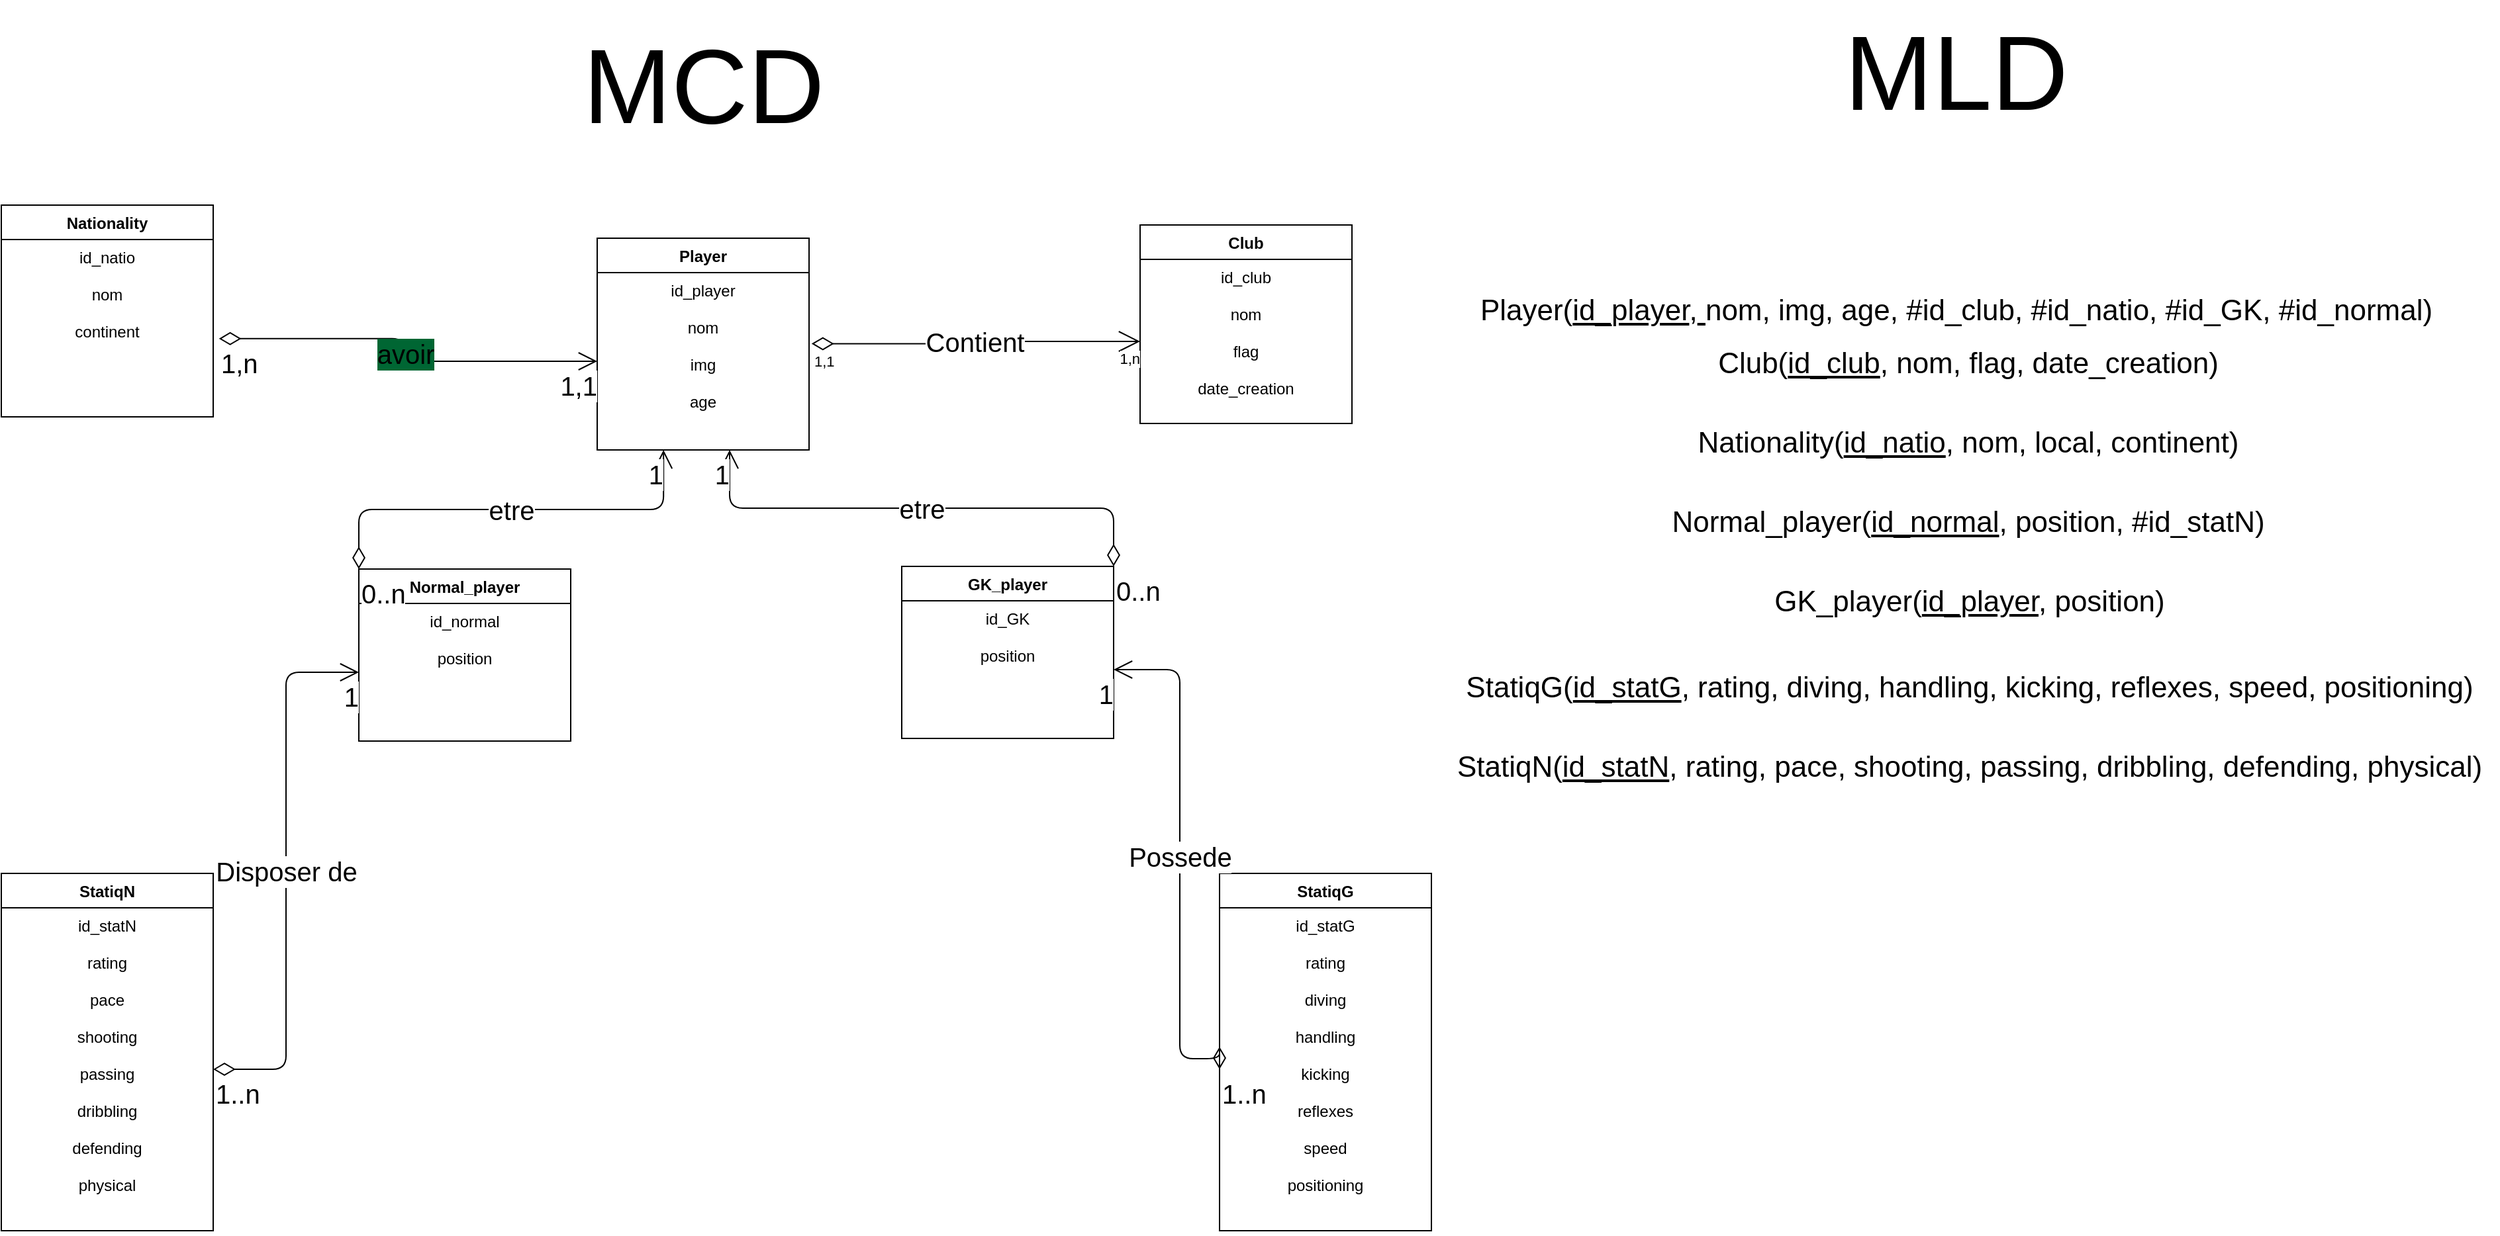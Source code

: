 <mxfile>
    <diagram id="H0yQGbf4NaJOVAjafRQB" name="Page-1">
        <mxGraphModel dx="1244" dy="1551" grid="1" gridSize="10" guides="1" tooltips="1" connect="1" arrows="1" fold="1" page="0" pageScale="1" pageWidth="850" pageHeight="1100" math="0" shadow="0">
            <root>
                <mxCell id="0"/>
                <mxCell id="1" parent="0"/>
                <mxCell id="19" value="Player" style="swimlane;fontStyle=1;align=center;verticalAlign=top;childLayout=stackLayout;horizontal=1;startSize=26;horizontalStack=0;resizeParent=1;resizeParentMax=0;resizeLast=0;collapsible=1;marginBottom=0;" parent="1" vertex="1">
                    <mxGeometry x="530" y="-400" width="160" height="160" as="geometry">
                        <mxRectangle x="400" y="-120" width="70" height="30" as="alternateBounds"/>
                    </mxGeometry>
                </mxCell>
                <mxCell id="29" value="id_player&#10;&#10;nom&#10;&#10;img&#10;&#10;age&#10;&#10;&#10;" style="text;strokeColor=none;fillColor=none;align=center;verticalAlign=top;spacingLeft=4;spacingRight=4;overflow=hidden;rotatable=0;points=[[0,0.5],[1,0.5]];portConstraint=eastwest;fontFamily=Helvetica;" parent="19" vertex="1">
                    <mxGeometry y="26" width="160" height="134" as="geometry"/>
                </mxCell>
                <mxCell id="27" value="Nationality" style="swimlane;fontStyle=1;align=center;verticalAlign=top;childLayout=stackLayout;horizontal=1;startSize=26;horizontalStack=0;resizeParent=1;resizeParentMax=0;resizeLast=0;collapsible=1;marginBottom=0;" parent="1" vertex="1">
                    <mxGeometry x="80" y="-425" width="160" height="160" as="geometry"/>
                </mxCell>
                <mxCell id="28" value="id_natio&#10;&#10;nom&#10;&#10;continent&#10;&#10;&#10;" style="text;strokeColor=none;fillColor=none;align=center;verticalAlign=top;spacingLeft=4;spacingRight=4;overflow=hidden;rotatable=0;points=[[0,0.5],[1,0.5]];portConstraint=eastwest;" parent="27" vertex="1">
                    <mxGeometry y="26" width="160" height="134" as="geometry"/>
                </mxCell>
                <mxCell id="39" value="StatiqN" style="swimlane;fontStyle=1;align=center;verticalAlign=top;childLayout=stackLayout;horizontal=1;startSize=26;horizontalStack=0;resizeParent=1;resizeParentMax=0;resizeLast=0;collapsible=1;marginBottom=0;" parent="1" vertex="1">
                    <mxGeometry x="80" y="80" width="160" height="270" as="geometry"/>
                </mxCell>
                <mxCell id="40" value="id_statN&#10;&#10;rating&#10;&#10;pace&#10;&#10;shooting&#10;&#10;passing&#10;&#10;dribbling&#10;&#10;defending&#10;&#10;physical" style="text;strokeColor=none;fillColor=none;align=center;verticalAlign=top;spacingLeft=4;spacingRight=4;overflow=hidden;rotatable=0;points=[[0,0.5],[1,0.5]];portConstraint=eastwest;" parent="39" vertex="1">
                    <mxGeometry y="26" width="160" height="244" as="geometry"/>
                </mxCell>
                <mxCell id="84" value="avoir" style="endArrow=open;html=1;endSize=12;startArrow=diamondThin;startSize=14;startFill=0;edgeStyle=orthogonalEdgeStyle;fontFamily=Helvetica;fontSize=20;exitX=1.027;exitY=0.559;exitDx=0;exitDy=0;exitPerimeter=0;entryX=0;entryY=0.5;entryDx=0;entryDy=0;labelBackgroundColor=#006633;" parent="1" source="28" target="29" edge="1">
                    <mxGeometry relative="1" as="geometry">
                        <mxPoint x="550" y="-140" as="sourcePoint"/>
                        <mxPoint x="710" y="-140" as="targetPoint"/>
                    </mxGeometry>
                </mxCell>
                <mxCell id="85" value="1,n" style="edgeLabel;resizable=0;html=1;align=left;verticalAlign=top;fontFamily=Helvetica;fontSize=20;" parent="84" connectable="0" vertex="1">
                    <mxGeometry x="-1" relative="1" as="geometry"/>
                </mxCell>
                <mxCell id="86" value="1,1" style="edgeLabel;resizable=0;html=1;align=right;verticalAlign=top;fontFamily=Helvetica;fontSize=20;" parent="84" connectable="0" vertex="1">
                    <mxGeometry x="1" relative="1" as="geometry"/>
                </mxCell>
                <mxCell id="92" value="Club" style="swimlane;fontStyle=1;align=center;verticalAlign=top;childLayout=stackLayout;horizontal=1;startSize=26;horizontalStack=0;resizeParent=1;resizeParentMax=0;resizeLast=0;collapsible=1;marginBottom=0;" parent="1" vertex="1">
                    <mxGeometry x="940" y="-410" width="160" height="150" as="geometry"/>
                </mxCell>
                <mxCell id="93" value="id_club&#10;&#10;nom&#10;&#10;flag&#10;&#10;date_creation&#10;&#10;&#10;" style="text;strokeColor=none;fillColor=none;align=center;verticalAlign=top;spacingLeft=4;spacingRight=4;overflow=hidden;rotatable=0;points=[[0,0.5],[1,0.5]];portConstraint=eastwest;" parent="92" vertex="1">
                    <mxGeometry y="26" width="160" height="124" as="geometry"/>
                </mxCell>
                <mxCell id="159" value="Normal_player(&lt;u style=&quot;font-size: 22px;&quot;&gt;id_normal&lt;/u&gt;, position, #id_statN)" style="text;html=1;align=center;verticalAlign=middle;resizable=0;points=[];autosize=1;strokeColor=none;fillColor=none;fontSize=22;fontFamily=Helvetica;" parent="1" vertex="1">
                    <mxGeometry x="1330" y="-205" width="470" height="40" as="geometry"/>
                </mxCell>
                <mxCell id="160" value="Club(&lt;u style=&quot;font-size: 22px;&quot;&gt;id_club&lt;/u&gt;, nom, flag, date_creation)" style="text;html=1;align=center;verticalAlign=middle;resizable=0;points=[];autosize=1;strokeColor=none;fillColor=none;fontSize=22;fontFamily=Helvetica;" parent="1" vertex="1">
                    <mxGeometry x="1365" y="-325" width="400" height="40" as="geometry"/>
                </mxCell>
                <mxCell id="161" value="GK_player(&lt;u style=&quot;font-size: 22px;&quot;&gt;id_player&lt;/u&gt;, position)" style="text;html=1;align=center;verticalAlign=middle;resizable=0;points=[];autosize=1;strokeColor=none;fillColor=none;fontSize=22;fontFamily=Helvetica;" parent="1" vertex="1">
                    <mxGeometry x="1406" y="-145" width="320" height="40" as="geometry"/>
                </mxCell>
                <mxCell id="162" value="Nationality(&lt;u style=&quot;font-size: 22px;&quot;&gt;id_natio&lt;/u&gt;, nom, local, continent)" style="text;html=1;align=center;verticalAlign=middle;resizable=0;points=[];autosize=1;strokeColor=none;fillColor=none;fontSize=22;fontFamily=Helvetica;" parent="1" vertex="1">
                    <mxGeometry x="1350" y="-265" width="430" height="40" as="geometry"/>
                </mxCell>
                <mxCell id="163" value="StatiqG(&lt;span style=&quot;font-size: 22px;&quot;&gt;&lt;u&gt;id_statG&lt;/u&gt;&lt;/span&gt;, rating, diving, handling, kicking, reflexes, speed, positioning)" style="text;html=1;align=center;verticalAlign=middle;resizable=0;points=[];autosize=1;strokeColor=none;fillColor=none;fontSize=22;fontFamily=Helvetica;" parent="1" vertex="1">
                    <mxGeometry x="1176" y="-80" width="780" height="40" as="geometry"/>
                </mxCell>
                <mxCell id="164" value="StatiqN(&lt;u&gt;id_statN&lt;/u&gt;, rating, pace, shooting, passing, dribbling, defending, physical)" style="text;html=1;align=center;verticalAlign=middle;resizable=0;points=[];autosize=1;strokeColor=none;fillColor=none;fontSize=22;fontFamily=Helvetica;" parent="1" vertex="1">
                    <mxGeometry x="1166" y="-20" width="800" height="40" as="geometry"/>
                </mxCell>
                <mxCell id="173" value="&lt;font style=&quot;font-size: 22px;&quot;&gt;Player(&lt;u style=&quot;font-size: 22px;&quot;&gt;id_player&lt;/u&gt;,&lt;u style=&quot;font-size: 22px;&quot;&gt;&amp;nbsp;&lt;/u&gt;nom, img, age, #id_club, #id_natio, #id_GK, #id_normal)&lt;/font&gt;" style="text;html=1;align=center;verticalAlign=middle;resizable=0;points=[];autosize=1;strokeColor=none;fillColor=none;fontSize=22;fontFamily=Helvetica;" parent="1" vertex="1">
                    <mxGeometry x="1186" y="-365" width="740" height="40" as="geometry"/>
                </mxCell>
                <mxCell id="174" value="&lt;span style=&quot;font-size: 80px;&quot;&gt;MCD&lt;/span&gt;" style="text;html=1;align=center;verticalAlign=middle;resizable=0;points=[];autosize=1;strokeColor=none;fillColor=none;fontSize=80;" parent="1" vertex="1">
                    <mxGeometry x="505" y="-570" width="210" height="110" as="geometry"/>
                </mxCell>
                <mxCell id="175" value="&lt;span style=&quot;font-size: 80px;&quot;&gt;MLD&lt;/span&gt;" style="text;html=1;align=center;verticalAlign=middle;resizable=0;points=[];autosize=1;strokeColor=none;fillColor=none;fontSize=80;" parent="1" vertex="1">
                    <mxGeometry x="1461" y="-580" width="190" height="110" as="geometry"/>
                </mxCell>
                <mxCell id="177" value="&lt;font style=&quot;font-size: 20px;&quot;&gt;Contient&lt;/font&gt;" style="endArrow=open;html=1;endSize=14;startArrow=diamondThin;startSize=14;startFill=0;edgeStyle=orthogonalEdgeStyle;exitX=1.012;exitY=0.401;exitDx=0;exitDy=0;exitPerimeter=0;" parent="1" target="93" edge="1" source="29">
                    <mxGeometry relative="1" as="geometry">
                        <mxPoint x="690" y="-245.71" as="sourcePoint"/>
                        <mxPoint x="850" y="-245.71" as="targetPoint"/>
                    </mxGeometry>
                </mxCell>
                <mxCell id="178" value="1,1" style="edgeLabel;resizable=0;html=1;align=left;verticalAlign=top;" parent="177" connectable="0" vertex="1">
                    <mxGeometry x="-1" relative="1" as="geometry"/>
                </mxCell>
                <mxCell id="179" value="1,n" style="edgeLabel;resizable=0;html=1;align=right;verticalAlign=top;" parent="177" connectable="0" vertex="1">
                    <mxGeometry x="1" relative="1" as="geometry"/>
                </mxCell>
                <mxCell id="184" value="Normal_player" style="swimlane;fontStyle=1;align=center;verticalAlign=top;childLayout=stackLayout;horizontal=1;startSize=26;horizontalStack=0;resizeParent=1;resizeParentMax=0;resizeLast=0;collapsible=1;marginBottom=0;" vertex="1" parent="1">
                    <mxGeometry x="350" y="-150" width="160" height="130" as="geometry">
                        <mxRectangle x="400" y="-120" width="70" height="30" as="alternateBounds"/>
                    </mxGeometry>
                </mxCell>
                <mxCell id="185" value="id_normal&#10;&#10;position&#10;&#10;" style="text;strokeColor=none;fillColor=none;align=center;verticalAlign=top;spacingLeft=4;spacingRight=4;overflow=hidden;rotatable=0;points=[[0,0.5],[1,0.5]];portConstraint=eastwest;fontFamily=Helvetica;" vertex="1" parent="184">
                    <mxGeometry y="26" width="160" height="104" as="geometry"/>
                </mxCell>
                <mxCell id="186" value="GK_player" style="swimlane;fontStyle=1;align=center;verticalAlign=top;childLayout=stackLayout;horizontal=1;startSize=26;horizontalStack=0;resizeParent=1;resizeParentMax=0;resizeLast=0;collapsible=1;marginBottom=0;" vertex="1" parent="1">
                    <mxGeometry x="760" y="-152" width="160" height="130" as="geometry">
                        <mxRectangle x="400" y="-120" width="70" height="30" as="alternateBounds"/>
                    </mxGeometry>
                </mxCell>
                <mxCell id="187" value="id_GK&#10;&#10;position" style="text;strokeColor=none;fillColor=none;align=center;verticalAlign=top;spacingLeft=4;spacingRight=4;overflow=hidden;rotatable=0;points=[[0,0.5],[1,0.5]];portConstraint=eastwest;fontFamily=Helvetica;" vertex="1" parent="186">
                    <mxGeometry y="26" width="160" height="104" as="geometry"/>
                </mxCell>
                <mxCell id="189" value="etre" style="endArrow=open;html=1;endSize=12;startArrow=diamondThin;startSize=14;startFill=0;edgeStyle=orthogonalEdgeStyle;fontSize=20;exitX=0;exitY=0;exitDx=0;exitDy=0;entryX=0.313;entryY=1;entryDx=0;entryDy=0;entryPerimeter=0;" edge="1" parent="1" source="184" target="29">
                    <mxGeometry relative="1" as="geometry">
                        <mxPoint x="420" y="-206" as="sourcePoint"/>
                        <mxPoint x="580" y="-205.95" as="targetPoint"/>
                    </mxGeometry>
                </mxCell>
                <mxCell id="190" value="0..n" style="edgeLabel;resizable=0;html=1;align=left;verticalAlign=top;fontSize=20;" connectable="0" vertex="1" parent="189">
                    <mxGeometry x="-1" relative="1" as="geometry"/>
                </mxCell>
                <mxCell id="191" value="1" style="edgeLabel;resizable=0;html=1;align=right;verticalAlign=top;fontSize=20;" connectable="0" vertex="1" parent="189">
                    <mxGeometry x="1" relative="1" as="geometry"/>
                </mxCell>
                <mxCell id="192" value="etre" style="endArrow=open;html=1;endSize=12;startArrow=diamondThin;startSize=14;startFill=0;edgeStyle=orthogonalEdgeStyle;fontSize=20;exitX=1;exitY=0;exitDx=0;exitDy=0;entryX=0.625;entryY=1;entryDx=0;entryDy=0;entryPerimeter=0;" edge="1" parent="1" source="186" target="29">
                    <mxGeometry relative="1" as="geometry">
                        <mxPoint x="650" y="-225" as="sourcePoint"/>
                        <mxPoint x="650" y="-200" as="targetPoint"/>
                    </mxGeometry>
                </mxCell>
                <mxCell id="193" value="0..n" style="edgeLabel;resizable=0;html=1;align=left;verticalAlign=top;fontSize=20;" connectable="0" vertex="1" parent="192">
                    <mxGeometry x="-1" relative="1" as="geometry"/>
                </mxCell>
                <mxCell id="194" value="1" style="edgeLabel;resizable=0;html=1;align=right;verticalAlign=top;fontSize=20;" connectable="0" vertex="1" parent="192">
                    <mxGeometry x="1" relative="1" as="geometry"/>
                </mxCell>
                <mxCell id="195" value="StatiqG" style="swimlane;fontStyle=1;align=center;verticalAlign=top;childLayout=stackLayout;horizontal=1;startSize=26;horizontalStack=0;resizeParent=1;resizeParentMax=0;resizeLast=0;collapsible=1;marginBottom=0;" vertex="1" parent="1">
                    <mxGeometry x="1000" y="80" width="160" height="270" as="geometry"/>
                </mxCell>
                <mxCell id="196" value="id_statG&#10;&#10;rating&#10;&#10;diving&#10;&#10;handling&#10;&#10;kicking&#10;&#10;reflexes&#10;&#10;speed&#10;&#10;positioning" style="text;strokeColor=none;fillColor=none;align=center;verticalAlign=top;spacingLeft=4;spacingRight=4;overflow=hidden;rotatable=0;points=[[0,0.5],[1,0.5]];portConstraint=eastwest;" vertex="1" parent="195">
                    <mxGeometry y="26" width="160" height="244" as="geometry"/>
                </mxCell>
                <mxCell id="197" value="Disposer de" style="endArrow=open;html=1;endSize=12;startArrow=diamondThin;startSize=14;startFill=0;edgeStyle=orthogonalEdgeStyle;fontSize=20;entryX=0;entryY=0.5;entryDx=0;entryDy=0;" edge="1" parent="1" source="40" target="185">
                    <mxGeometry relative="1" as="geometry">
                        <mxPoint x="300" y="180" as="sourcePoint"/>
                        <mxPoint x="460" y="180" as="targetPoint"/>
                    </mxGeometry>
                </mxCell>
                <mxCell id="198" value="1..n" style="edgeLabel;resizable=0;html=1;align=left;verticalAlign=top;fontSize=20;" connectable="0" vertex="1" parent="197">
                    <mxGeometry x="-1" relative="1" as="geometry"/>
                </mxCell>
                <mxCell id="199" value="1" style="edgeLabel;resizable=0;html=1;align=right;verticalAlign=top;fontSize=20;" connectable="0" vertex="1" parent="197">
                    <mxGeometry x="1" relative="1" as="geometry"/>
                </mxCell>
                <mxCell id="200" value="Possede" style="endArrow=open;html=1;endSize=12;startArrow=diamondThin;startSize=14;startFill=0;edgeStyle=orthogonalEdgeStyle;fontSize=20;exitX=0;exitY=0.5;exitDx=0;exitDy=0;entryX=1;entryY=0.5;entryDx=0;entryDy=0;" edge="1" parent="1" source="196" target="187">
                    <mxGeometry relative="1" as="geometry">
                        <mxPoint x="810" y="220.0" as="sourcePoint"/>
                        <mxPoint x="970" y="-50" as="targetPoint"/>
                        <Array as="points">
                            <mxPoint x="1000" y="220"/>
                            <mxPoint x="970" y="220"/>
                            <mxPoint x="970" y="-74"/>
                        </Array>
                    </mxGeometry>
                </mxCell>
                <mxCell id="201" value="1..n" style="edgeLabel;resizable=0;html=1;align=left;verticalAlign=top;fontSize=20;" connectable="0" vertex="1" parent="200">
                    <mxGeometry x="-1" relative="1" as="geometry"/>
                </mxCell>
                <mxCell id="202" value="1" style="edgeLabel;resizable=0;html=1;align=right;verticalAlign=top;fontSize=20;" connectable="0" vertex="1" parent="200">
                    <mxGeometry x="1" relative="1" as="geometry"/>
                </mxCell>
            </root>
        </mxGraphModel>
    </diagram>
</mxfile>